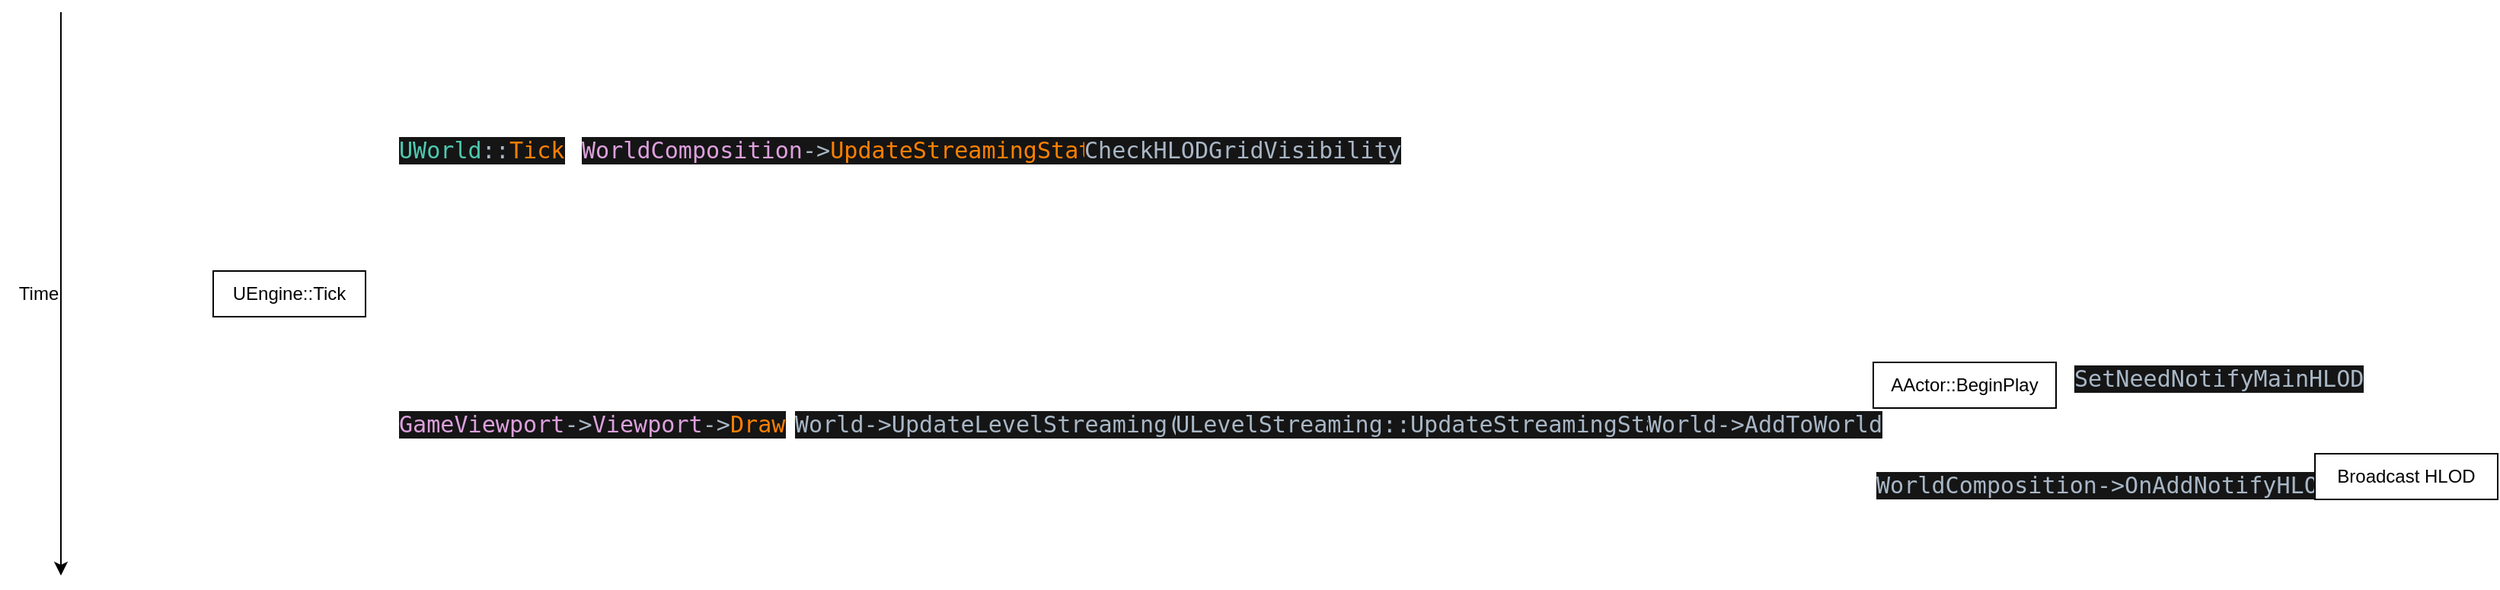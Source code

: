 <mxfile version="20.3.3" type="github">
  <diagram id="w5NqQpw-4F_Ai6WH48T7" name="Page-1">
    <mxGraphModel dx="1422" dy="781" grid="1" gridSize="10" guides="1" tooltips="1" connect="1" arrows="1" fold="1" page="1" pageScale="1" pageWidth="2000" pageHeight="1169" math="0" shadow="0">
      <root>
        <mxCell id="0" />
        <mxCell id="1" parent="0" />
        <mxCell id="mRdrlsO01GoDBvGYWRq_-1" value="UEngine::Tick" style="rounded=0;whiteSpace=wrap;html=1;" vertex="1" parent="1">
          <mxGeometry x="180" y="450" width="100" height="30" as="geometry" />
        </mxCell>
        <mxCell id="mRdrlsO01GoDBvGYWRq_-3" value="&lt;pre style=&quot;background-color:#151515;color:#a9b7c6;font-family:&#39;Consolas&#39;,monospace;font-size:11.3pt;&quot;&gt;World-&amp;gt;UpdateLevelStreaming()&lt;/pre&gt;" style="text;whiteSpace=wrap;html=1;" vertex="1" parent="1">
          <mxGeometry x="560" y="520" width="270" height="70" as="geometry" />
        </mxCell>
        <mxCell id="mRdrlsO01GoDBvGYWRq_-4" value="&lt;pre style=&quot;background-color:#151515;color:#a9b7c6;font-family:&#39;Consolas&#39;,monospace;font-size:11.3pt;&quot;&gt;ULevelStreaming::UpdateStreamingState&lt;/pre&gt;" style="text;whiteSpace=wrap;html=1;" vertex="1" parent="1">
          <mxGeometry x="810" y="520" width="340" height="70" as="geometry" />
        </mxCell>
        <mxCell id="mRdrlsO01GoDBvGYWRq_-5" value="&lt;pre style=&quot;background-color:#151515;color:#a9b7c6;font-family:&#39;Consolas&#39;,monospace;font-size:11.3pt;&quot;&gt;World-&amp;gt;AddToWorld&lt;/pre&gt;" style="text;whiteSpace=wrap;html=1;" vertex="1" parent="1">
          <mxGeometry x="1120" y="520" width="170" height="70" as="geometry" />
        </mxCell>
        <mxCell id="mRdrlsO01GoDBvGYWRq_-6" value="AActor::BeginPlay" style="rounded=0;whiteSpace=wrap;html=1;" vertex="1" parent="1">
          <mxGeometry x="1270" y="510" width="120" height="30" as="geometry" />
        </mxCell>
        <mxCell id="mRdrlsO01GoDBvGYWRq_-7" value="&lt;pre style=&quot;background-color:#151515;color:#a9b7c6;font-family:&#39;Consolas&#39;,monospace;font-size:11.3pt;&quot;&gt;WorldComposition-&amp;gt;OnAddNotifyHLOD&lt;/pre&gt;" style="text;whiteSpace=wrap;html=1;" vertex="1" parent="1">
          <mxGeometry x="1270" y="560" width="310" height="70" as="geometry" />
        </mxCell>
        <mxCell id="mRdrlsO01GoDBvGYWRq_-8" value="&lt;pre style=&quot;background-color:#151515;color:#a9b7c6;font-family:&#39;Consolas&#39;,monospace;font-size:11.3pt;&quot;&gt;&lt;span style=&quot;color:#4ec9b0;&quot;&gt;UWorld&lt;/span&gt;::&lt;span style=&quot;color:#ff8000;&quot;&gt;Tick&lt;/span&gt;&lt;/pre&gt;" style="text;whiteSpace=wrap;html=1;" vertex="1" parent="1">
          <mxGeometry x="300" y="340" width="130" height="70" as="geometry" />
        </mxCell>
        <mxCell id="mRdrlsO01GoDBvGYWRq_-9" value="&lt;pre style=&quot;background-color:#151515;color:#a9b7c6;font-family:&#39;Consolas&#39;,monospace;font-size:11.3pt;&quot;&gt;&lt;span style=&quot;color:#dda0dd;&quot;&gt;WorldComposition&lt;/span&gt;-&amp;gt;&lt;span style=&quot;color:#ff8000;&quot;&gt;UpdateStreamingState&lt;/span&gt;&lt;/pre&gt;" style="text;whiteSpace=wrap;html=1;" vertex="1" parent="1">
          <mxGeometry x="420" y="340" width="350" height="70" as="geometry" />
        </mxCell>
        <mxCell id="mRdrlsO01GoDBvGYWRq_-10" value="&lt;pre style=&quot;background-color:#151515;color:#a9b7c6;font-family:&#39;Consolas&#39;,monospace;font-size:11.3pt;&quot;&gt;CheckHLODGridVisibility&lt;/pre&gt;" style="text;whiteSpace=wrap;html=1;" vertex="1" parent="1">
          <mxGeometry x="750" y="340" width="220" height="70" as="geometry" />
        </mxCell>
        <mxCell id="mRdrlsO01GoDBvGYWRq_-11" value="" style="endArrow=classic;html=1;rounded=0;" edge="1" parent="1">
          <mxGeometry width="50" height="50" relative="1" as="geometry">
            <mxPoint x="80" y="280" as="sourcePoint" />
            <mxPoint x="80" y="650" as="targetPoint" />
          </mxGeometry>
        </mxCell>
        <mxCell id="mRdrlsO01GoDBvGYWRq_-12" value="Time" style="text;html=1;align=center;verticalAlign=middle;resizable=0;points=[];autosize=1;strokeColor=none;fillColor=none;" vertex="1" parent="1">
          <mxGeometry x="40" y="450" width="50" height="30" as="geometry" />
        </mxCell>
        <mxCell id="mRdrlsO01GoDBvGYWRq_-13" value="&lt;pre style=&quot;font-style: normal; font-variant-ligatures: normal; font-variant-caps: normal; font-weight: 400; letter-spacing: normal; orphans: 2; text-align: center; text-indent: 0px; text-transform: none; widows: 2; word-spacing: 0px; -webkit-text-stroke-width: 0px; text-decoration-thickness: initial; text-decoration-style: initial; text-decoration-color: initial; background-color: rgb(21, 21, 21); color: rgb(169, 183, 198); font-family: Consolas, monospace; font-size: 11.3pt;&quot;&gt;&lt;span style=&quot;color: rgb(221, 160, 221);&quot;&gt;GameViewport&lt;/span&gt;-&amp;gt;&lt;span style=&quot;color: rgb(221, 160, 221);&quot;&gt;Viewport&lt;/span&gt;-&amp;gt;&lt;span style=&quot;color: rgb(255, 128, 0);&quot;&gt;Draw&lt;/span&gt;&lt;/pre&gt;" style="text;whiteSpace=wrap;html=1;" vertex="1" parent="1">
          <mxGeometry x="300" y="520" width="270" height="70" as="geometry" />
        </mxCell>
        <mxCell id="mRdrlsO01GoDBvGYWRq_-17" value="&lt;pre style=&quot;background-color:#151515;color:#a9b7c6;font-family:&#39;Consolas&#39;,monospace;font-size:11.3pt;&quot;&gt;SetNeedNotifyMainHLOD&lt;/pre&gt;" style="text;whiteSpace=wrap;html=1;" vertex="1" parent="1">
          <mxGeometry x="1400" y="490" width="210" height="70" as="geometry" />
        </mxCell>
        <mxCell id="mRdrlsO01GoDBvGYWRq_-18" value="Broadcast HLOD" style="rounded=0;whiteSpace=wrap;html=1;" vertex="1" parent="1">
          <mxGeometry x="1560" y="570" width="120" height="30" as="geometry" />
        </mxCell>
      </root>
    </mxGraphModel>
  </diagram>
</mxfile>
